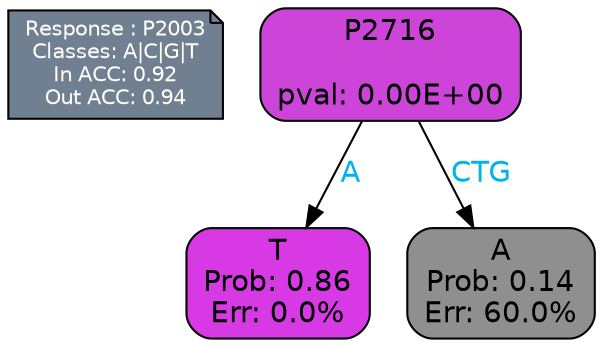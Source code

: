 digraph Tree {
node [shape=box, style="filled, rounded", color="black", fontname=helvetica] ;
graph [ranksep=equally, splines=polylines, bgcolor=transparent, dpi=600] ;
edge [fontname=helvetica] ;
LEGEND [label="Response : P2003
Classes: A|C|G|T
In ACC: 0.92
Out ACC: 0.94
",shape=note,align=left,style=filled,fillcolor="slategray",fontcolor="white",fontsize=10];1 [label="P2716

pval: 0.00E+00", fillcolor="#cc45d8"] ;
2 [label="T
Prob: 0.86
Err: 0.0%", fillcolor="#d739e5"] ;
3 [label="A
Prob: 0.14
Err: 60.0%", fillcolor="#8f8f8f"] ;
1 -> 2 [label="A",fontcolor=deepskyblue2] ;
1 -> 3 [label="CTG",fontcolor=deepskyblue2] ;
{rank = same; 2;3;}{rank = same; LEGEND;1;}}